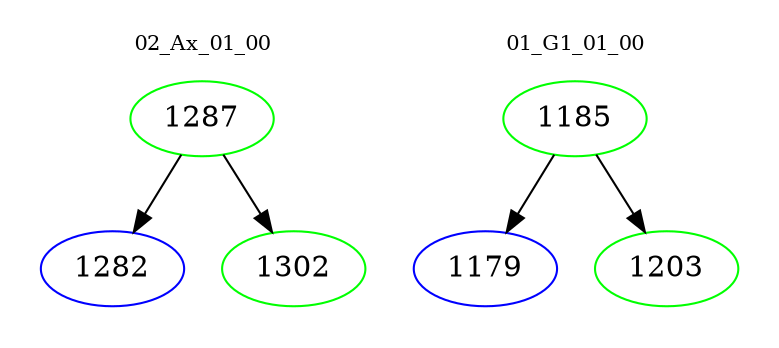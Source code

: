 digraph{
subgraph cluster_0 {
color = white
label = "02_Ax_01_00";
fontsize=10;
T0_1287 [label="1287", color="green"]
T0_1287 -> T0_1282 [color="black"]
T0_1282 [label="1282", color="blue"]
T0_1287 -> T0_1302 [color="black"]
T0_1302 [label="1302", color="green"]
}
subgraph cluster_1 {
color = white
label = "01_G1_01_00";
fontsize=10;
T1_1185 [label="1185", color="green"]
T1_1185 -> T1_1179 [color="black"]
T1_1179 [label="1179", color="blue"]
T1_1185 -> T1_1203 [color="black"]
T1_1203 [label="1203", color="green"]
}
}
